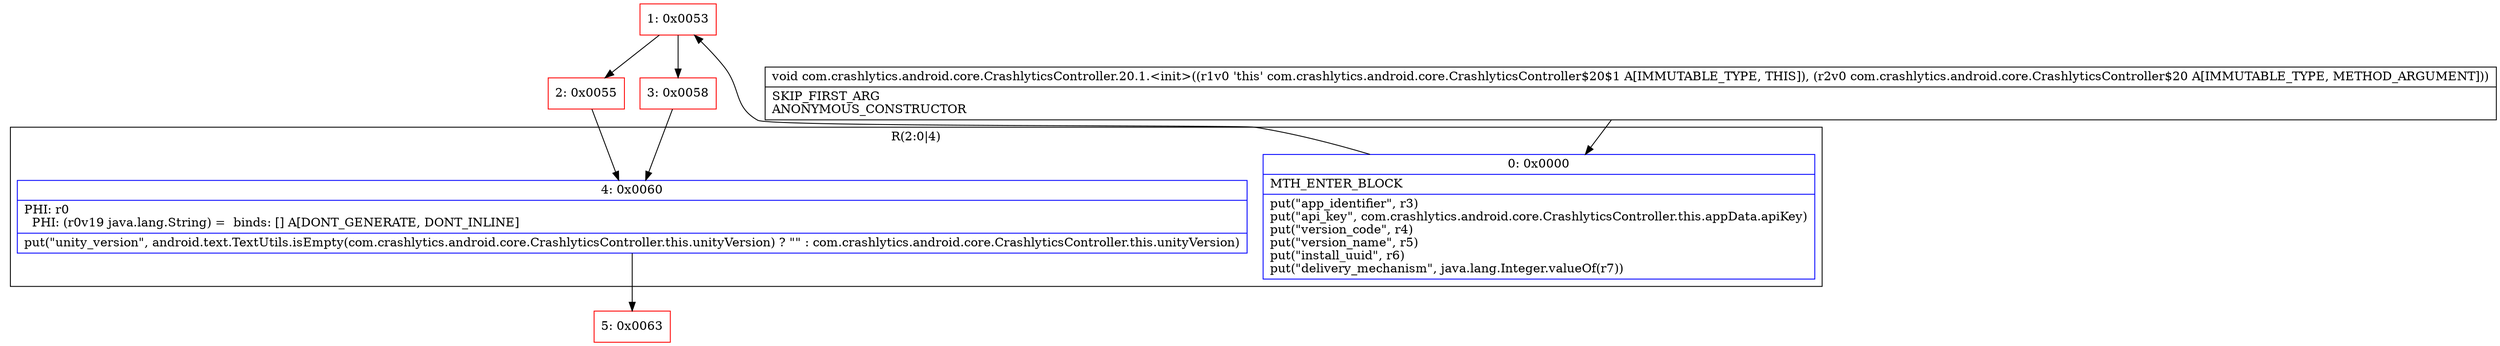 digraph "CFG forcom.crashlytics.android.core.CrashlyticsController.20.1.\<init\>(Lcom\/crashlytics\/android\/core\/CrashlyticsController$20;)V" {
subgraph cluster_Region_1224355605 {
label = "R(2:0|4)";
node [shape=record,color=blue];
Node_0 [shape=record,label="{0\:\ 0x0000|MTH_ENTER_BLOCK\l|put(\"app_identifier\", r3)\lput(\"api_key\", com.crashlytics.android.core.CrashlyticsController.this.appData.apiKey)\lput(\"version_code\", r4)\lput(\"version_name\", r5)\lput(\"install_uuid\", r6)\lput(\"delivery_mechanism\", java.lang.Integer.valueOf(r7))\l}"];
Node_4 [shape=record,label="{4\:\ 0x0060|PHI: r0 \l  PHI: (r0v19 java.lang.String) =  binds: [] A[DONT_GENERATE, DONT_INLINE]\l|put(\"unity_version\", android.text.TextUtils.isEmpty(com.crashlytics.android.core.CrashlyticsController.this.unityVersion) ? \"\" : com.crashlytics.android.core.CrashlyticsController.this.unityVersion)\l}"];
}
Node_1 [shape=record,color=red,label="{1\:\ 0x0053}"];
Node_2 [shape=record,color=red,label="{2\:\ 0x0055}"];
Node_3 [shape=record,color=red,label="{3\:\ 0x0058}"];
Node_5 [shape=record,color=red,label="{5\:\ 0x0063}"];
MethodNode[shape=record,label="{void com.crashlytics.android.core.CrashlyticsController.20.1.\<init\>((r1v0 'this' com.crashlytics.android.core.CrashlyticsController$20$1 A[IMMUTABLE_TYPE, THIS]), (r2v0 com.crashlytics.android.core.CrashlyticsController$20 A[IMMUTABLE_TYPE, METHOD_ARGUMENT]))  | SKIP_FIRST_ARG\lANONYMOUS_CONSTRUCTOR\l}"];
MethodNode -> Node_0;
Node_0 -> Node_1;
Node_4 -> Node_5;
Node_1 -> Node_2;
Node_1 -> Node_3;
Node_2 -> Node_4;
Node_3 -> Node_4;
}

